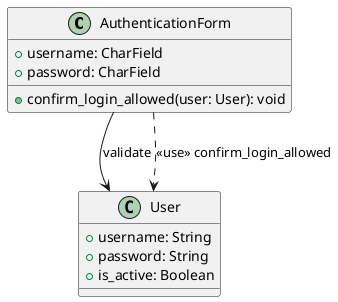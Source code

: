 @startuml "Django Class Diagram for CVE-2018-6188"
class AuthenticationForm {
  +username: CharField
  +password: CharField
  +confirm_login_allowed(user: User): void
}

class User {
  +username: String
  +password: String
  +is_active: Boolean
}

AuthenticationForm --> User : validate
AuthenticationForm ..> User : <<use>> confirm_login_allowed
